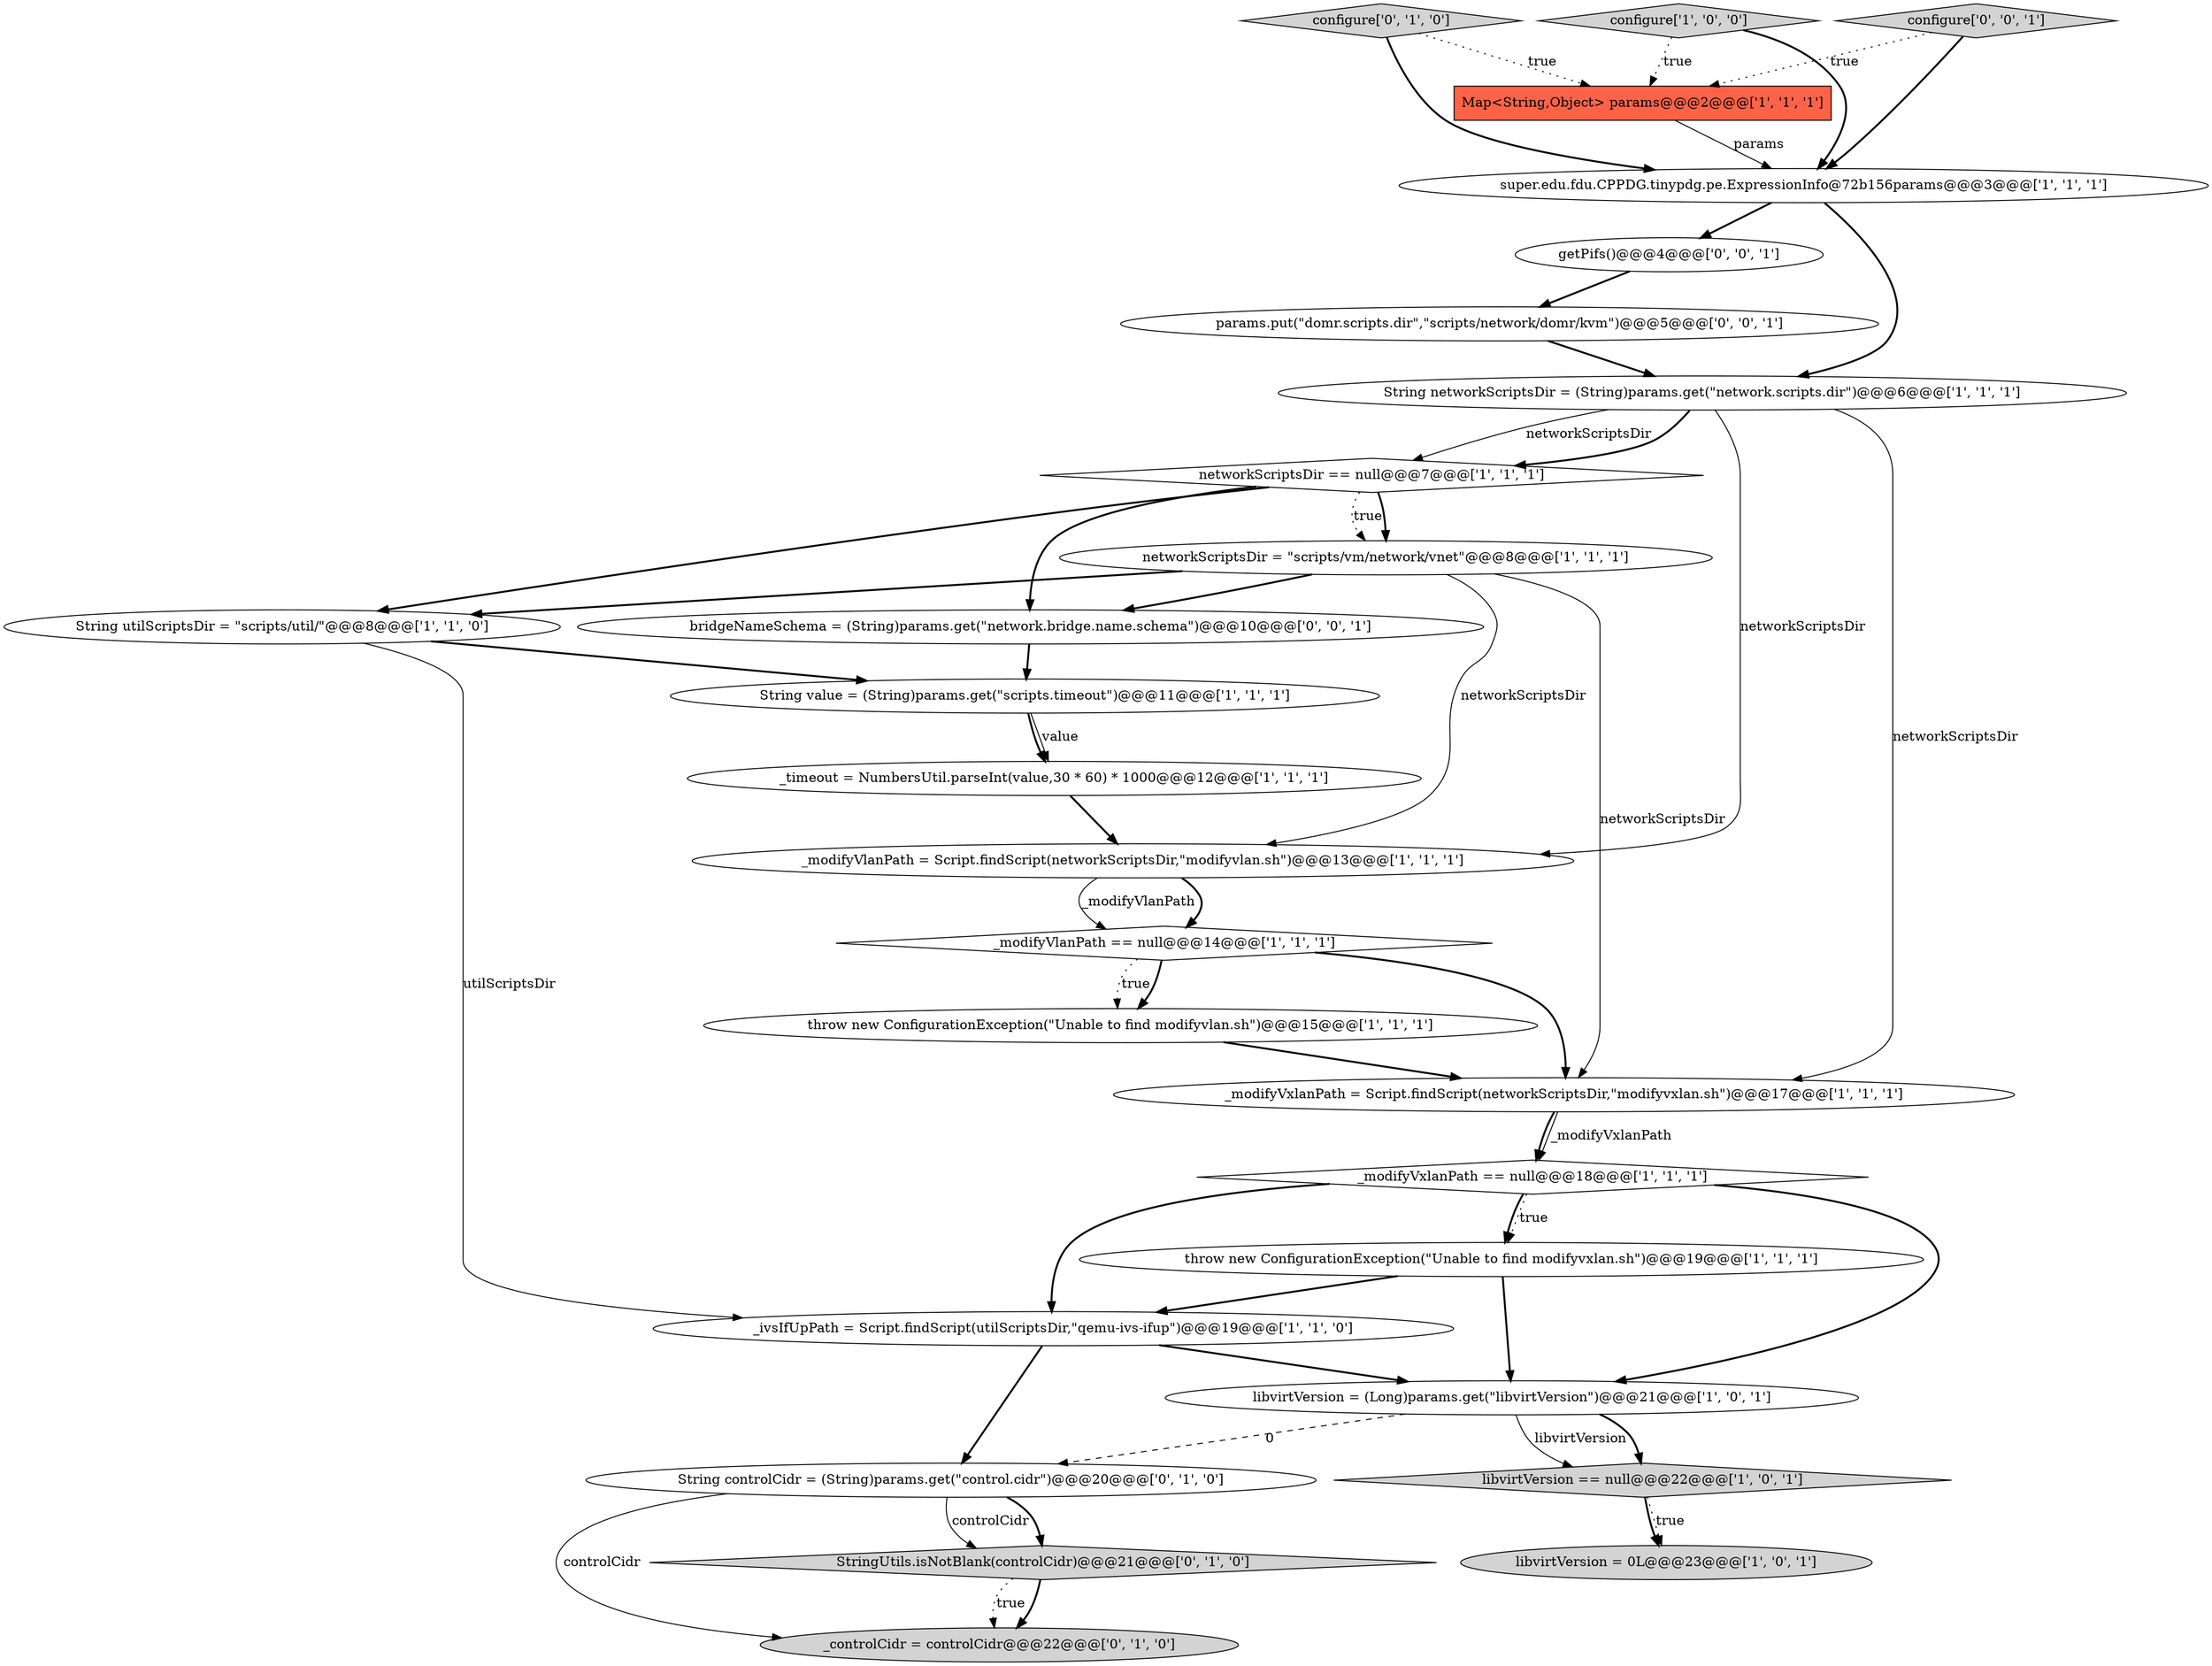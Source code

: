 digraph {
25 [style = filled, label = "getPifs()@@@4@@@['0', '0', '1']", fillcolor = white, shape = ellipse image = "AAA0AAABBB3BBB"];
8 [style = filled, label = "networkScriptsDir = \"scripts/vm/network/vnet\"@@@8@@@['1', '1', '1']", fillcolor = white, shape = ellipse image = "AAA0AAABBB1BBB"];
4 [style = filled, label = "libvirtVersion = 0L@@@23@@@['1', '0', '1']", fillcolor = lightgray, shape = ellipse image = "AAA0AAABBB1BBB"];
1 [style = filled, label = "throw new ConfigurationException(\"Unable to find modifyvxlan.sh\")@@@19@@@['1', '1', '1']", fillcolor = white, shape = ellipse image = "AAA0AAABBB1BBB"];
20 [style = filled, label = "String controlCidr = (String)params.get(\"control.cidr\")@@@20@@@['0', '1', '0']", fillcolor = white, shape = ellipse image = "AAA1AAABBB2BBB"];
12 [style = filled, label = "String utilScriptsDir = \"scripts/util/\"@@@8@@@['1', '1', '0']", fillcolor = white, shape = ellipse image = "AAA0AAABBB1BBB"];
15 [style = filled, label = "networkScriptsDir == null@@@7@@@['1', '1', '1']", fillcolor = white, shape = diamond image = "AAA0AAABBB1BBB"];
21 [style = filled, label = "configure['0', '1', '0']", fillcolor = lightgray, shape = diamond image = "AAA0AAABBB2BBB"];
14 [style = filled, label = "String networkScriptsDir = (String)params.get(\"network.scripts.dir\")@@@6@@@['1', '1', '1']", fillcolor = white, shape = ellipse image = "AAA0AAABBB1BBB"];
19 [style = filled, label = "StringUtils.isNotBlank(controlCidr)@@@21@@@['0', '1', '0']", fillcolor = lightgray, shape = diamond image = "AAA0AAABBB2BBB"];
10 [style = filled, label = "_modifyVlanPath == null@@@14@@@['1', '1', '1']", fillcolor = white, shape = diamond image = "AAA0AAABBB1BBB"];
6 [style = filled, label = "configure['1', '0', '0']", fillcolor = lightgray, shape = diamond image = "AAA0AAABBB1BBB"];
9 [style = filled, label = "String value = (String)params.get(\"scripts.timeout\")@@@11@@@['1', '1', '1']", fillcolor = white, shape = ellipse image = "AAA0AAABBB1BBB"];
2 [style = filled, label = "throw new ConfigurationException(\"Unable to find modifyvlan.sh\")@@@15@@@['1', '1', '1']", fillcolor = white, shape = ellipse image = "AAA0AAABBB1BBB"];
5 [style = filled, label = "_ivsIfUpPath = Script.findScript(utilScriptsDir,\"qemu-ivs-ifup\")@@@19@@@['1', '1', '0']", fillcolor = white, shape = ellipse image = "AAA0AAABBB1BBB"];
22 [style = filled, label = "_controlCidr = controlCidr@@@22@@@['0', '1', '0']", fillcolor = lightgray, shape = ellipse image = "AAA0AAABBB2BBB"];
18 [style = filled, label = "libvirtVersion = (Long)params.get(\"libvirtVersion\")@@@21@@@['1', '0', '1']", fillcolor = white, shape = ellipse image = "AAA0AAABBB1BBB"];
0 [style = filled, label = "_modifyVlanPath = Script.findScript(networkScriptsDir,\"modifyvlan.sh\")@@@13@@@['1', '1', '1']", fillcolor = white, shape = ellipse image = "AAA0AAABBB1BBB"];
26 [style = filled, label = "bridgeNameSchema = (String)params.get(\"network.bridge.name.schema\")@@@10@@@['0', '0', '1']", fillcolor = white, shape = ellipse image = "AAA0AAABBB3BBB"];
17 [style = filled, label = "_modifyVxlanPath == null@@@18@@@['1', '1', '1']", fillcolor = white, shape = diamond image = "AAA0AAABBB1BBB"];
13 [style = filled, label = "Map<String,Object> params@@@2@@@['1', '1', '1']", fillcolor = tomato, shape = box image = "AAA0AAABBB1BBB"];
23 [style = filled, label = "params.put(\"domr.scripts.dir\",\"scripts/network/domr/kvm\")@@@5@@@['0', '0', '1']", fillcolor = white, shape = ellipse image = "AAA0AAABBB3BBB"];
3 [style = filled, label = "_timeout = NumbersUtil.parseInt(value,30 * 60) * 1000@@@12@@@['1', '1', '1']", fillcolor = white, shape = ellipse image = "AAA0AAABBB1BBB"];
11 [style = filled, label = "_modifyVxlanPath = Script.findScript(networkScriptsDir,\"modifyvxlan.sh\")@@@17@@@['1', '1', '1']", fillcolor = white, shape = ellipse image = "AAA0AAABBB1BBB"];
7 [style = filled, label = "super.edu.fdu.CPPDG.tinypdg.pe.ExpressionInfo@72b156params@@@3@@@['1', '1', '1']", fillcolor = white, shape = ellipse image = "AAA0AAABBB1BBB"];
24 [style = filled, label = "configure['0', '0', '1']", fillcolor = lightgray, shape = diamond image = "AAA0AAABBB3BBB"];
16 [style = filled, label = "libvirtVersion == null@@@22@@@['1', '0', '1']", fillcolor = lightgray, shape = diamond image = "AAA0AAABBB1BBB"];
25->23 [style = bold, label=""];
24->13 [style = dotted, label="true"];
10->2 [style = dotted, label="true"];
16->4 [style = dotted, label="true"];
9->3 [style = solid, label="value"];
10->2 [style = bold, label=""];
20->19 [style = solid, label="controlCidr"];
8->12 [style = bold, label=""];
16->4 [style = bold, label=""];
24->7 [style = bold, label=""];
18->16 [style = solid, label="libvirtVersion"];
17->1 [style = dotted, label="true"];
2->11 [style = bold, label=""];
15->12 [style = bold, label=""];
8->26 [style = bold, label=""];
14->0 [style = solid, label="networkScriptsDir"];
14->11 [style = solid, label="networkScriptsDir"];
11->17 [style = solid, label="_modifyVxlanPath"];
9->3 [style = bold, label=""];
19->22 [style = bold, label=""];
1->18 [style = bold, label=""];
10->11 [style = bold, label=""];
11->17 [style = bold, label=""];
26->9 [style = bold, label=""];
20->19 [style = bold, label=""];
7->14 [style = bold, label=""];
13->7 [style = solid, label="params"];
12->9 [style = bold, label=""];
0->10 [style = bold, label=""];
15->8 [style = dotted, label="true"];
6->13 [style = dotted, label="true"];
18->20 [style = dashed, label="0"];
20->22 [style = solid, label="controlCidr"];
3->0 [style = bold, label=""];
15->26 [style = bold, label=""];
19->22 [style = dotted, label="true"];
5->20 [style = bold, label=""];
18->16 [style = bold, label=""];
7->25 [style = bold, label=""];
5->18 [style = bold, label=""];
21->7 [style = bold, label=""];
0->10 [style = solid, label="_modifyVlanPath"];
8->0 [style = solid, label="networkScriptsDir"];
23->14 [style = bold, label=""];
14->15 [style = solid, label="networkScriptsDir"];
6->7 [style = bold, label=""];
8->11 [style = solid, label="networkScriptsDir"];
14->15 [style = bold, label=""];
15->8 [style = bold, label=""];
17->5 [style = bold, label=""];
12->5 [style = solid, label="utilScriptsDir"];
21->13 [style = dotted, label="true"];
17->1 [style = bold, label=""];
1->5 [style = bold, label=""];
17->18 [style = bold, label=""];
}
